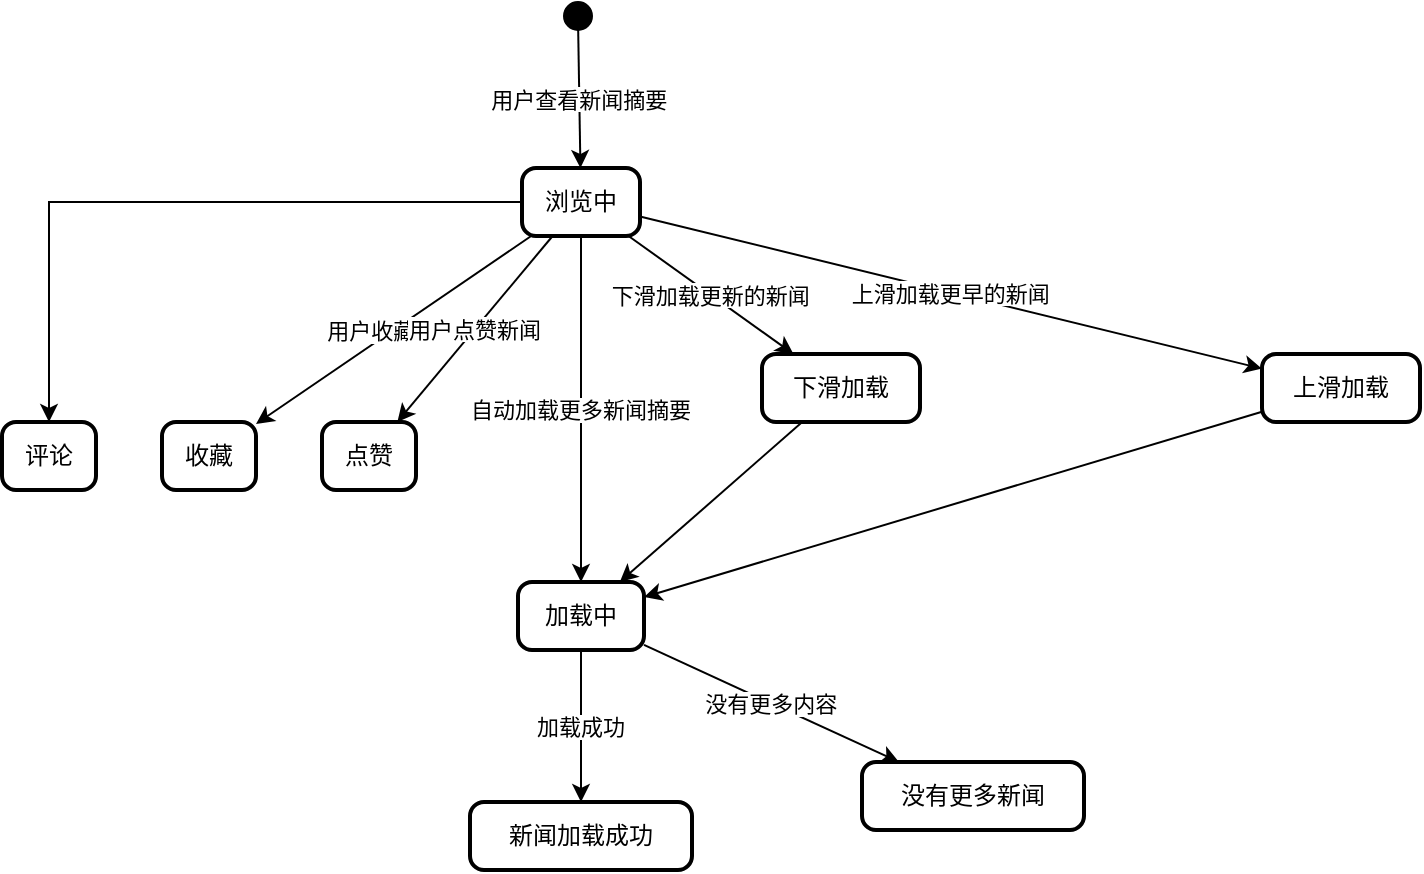 <mxfile version="24.7.12">
  <diagram name="第 1 页" id="Qx8_TehKtRcaW05LyedT">
    <mxGraphModel dx="1051" dy="862" grid="1" gridSize="10" guides="1" tooltips="1" connect="1" arrows="1" fold="1" page="1" pageScale="1" pageWidth="827" pageHeight="1169" math="0" shadow="0">
      <root>
        <mxCell id="0" />
        <mxCell id="1" parent="0" />
        <mxCell id="Hv6pYokV6v08FncZE2Oc-28" value="" style="ellipse;fillColor=strokeColor;" vertex="1" parent="1">
          <mxGeometry x="291" y="20" width="14" height="14" as="geometry" />
        </mxCell>
        <mxCell id="Hv6pYokV6v08FncZE2Oc-55" style="edgeStyle=orthogonalEdgeStyle;rounded=0;orthogonalLoop=1;jettySize=auto;html=1;entryDx=0;entryDy=0;" edge="1" parent="1" source="Hv6pYokV6v08FncZE2Oc-29" target="Hv6pYokV6v08FncZE2Oc-48">
          <mxGeometry relative="1" as="geometry" />
        </mxCell>
        <mxCell id="Hv6pYokV6v08FncZE2Oc-29" value="浏览中" style="rounded=1;absoluteArcSize=1;arcSize=14;whiteSpace=wrap;strokeWidth=2;" vertex="1" parent="1">
          <mxGeometry x="270" y="103" width="59" height="34" as="geometry" />
        </mxCell>
        <mxCell id="Hv6pYokV6v08FncZE2Oc-30" value="收藏" style="rounded=1;absoluteArcSize=1;arcSize=14;whiteSpace=wrap;strokeWidth=2;" vertex="1" parent="1">
          <mxGeometry x="90" y="230" width="47" height="34" as="geometry" />
        </mxCell>
        <mxCell id="Hv6pYokV6v08FncZE2Oc-31" value="点赞" style="rounded=1;absoluteArcSize=1;arcSize=14;whiteSpace=wrap;strokeWidth=2;" vertex="1" parent="1">
          <mxGeometry x="170" y="230" width="47" height="34" as="geometry" />
        </mxCell>
        <mxCell id="Hv6pYokV6v08FncZE2Oc-32" value="加载中" style="rounded=1;absoluteArcSize=1;arcSize=14;whiteSpace=wrap;strokeWidth=2;" vertex="1" parent="1">
          <mxGeometry x="268" y="310" width="63" height="34" as="geometry" />
        </mxCell>
        <mxCell id="Hv6pYokV6v08FncZE2Oc-33" value="新闻加载成功" style="rounded=1;absoluteArcSize=1;arcSize=14;whiteSpace=wrap;strokeWidth=2;" vertex="1" parent="1">
          <mxGeometry x="244" y="420" width="111" height="34" as="geometry" />
        </mxCell>
        <mxCell id="Hv6pYokV6v08FncZE2Oc-34" value="没有更多新闻" style="rounded=1;absoluteArcSize=1;arcSize=14;whiteSpace=wrap;strokeWidth=2;" vertex="1" parent="1">
          <mxGeometry x="440" y="400" width="111" height="34" as="geometry" />
        </mxCell>
        <mxCell id="Hv6pYokV6v08FncZE2Oc-35" value="上滑加载" style="rounded=1;absoluteArcSize=1;arcSize=14;whiteSpace=wrap;strokeWidth=2;" vertex="1" parent="1">
          <mxGeometry x="640" y="196" width="79" height="34" as="geometry" />
        </mxCell>
        <mxCell id="Hv6pYokV6v08FncZE2Oc-36" value="下滑加载" style="rounded=1;absoluteArcSize=1;arcSize=14;whiteSpace=wrap;strokeWidth=2;" vertex="1" parent="1">
          <mxGeometry x="390" y="196" width="79" height="34" as="geometry" />
        </mxCell>
        <mxCell id="Hv6pYokV6v08FncZE2Oc-37" value="用户查看新闻摘要" style="curved=1;startArrow=none;;rounded=0;" edge="1" parent="1" source="Hv6pYokV6v08FncZE2Oc-28" target="Hv6pYokV6v08FncZE2Oc-29">
          <mxGeometry relative="1" as="geometry" />
        </mxCell>
        <mxCell id="Hv6pYokV6v08FncZE2Oc-38" value="用户收藏新闻" style="curved=1;startArrow=none;;rounded=0;" edge="1" parent="1" source="Hv6pYokV6v08FncZE2Oc-29" target="Hv6pYokV6v08FncZE2Oc-30">
          <mxGeometry relative="1" as="geometry" />
        </mxCell>
        <mxCell id="Hv6pYokV6v08FncZE2Oc-39" value="用户点赞新闻" style="curved=1;startArrow=none;;rounded=0;" edge="1" parent="1" source="Hv6pYokV6v08FncZE2Oc-29" target="Hv6pYokV6v08FncZE2Oc-31">
          <mxGeometry relative="1" as="geometry" />
        </mxCell>
        <mxCell id="Hv6pYokV6v08FncZE2Oc-40" value="自动加载更多新闻摘要" style="curved=1;startArrow=none;;rounded=0;" edge="1" parent="1" source="Hv6pYokV6v08FncZE2Oc-29" target="Hv6pYokV6v08FncZE2Oc-32">
          <mxGeometry relative="1" as="geometry" />
        </mxCell>
        <mxCell id="Hv6pYokV6v08FncZE2Oc-41" value="加载成功" style="curved=1;startArrow=none;;rounded=0;" edge="1" parent="1" source="Hv6pYokV6v08FncZE2Oc-32" target="Hv6pYokV6v08FncZE2Oc-33">
          <mxGeometry relative="1" as="geometry" />
        </mxCell>
        <mxCell id="Hv6pYokV6v08FncZE2Oc-42" value="没有更多内容" style="curved=1;startArrow=none;;rounded=0;" edge="1" parent="1" source="Hv6pYokV6v08FncZE2Oc-32" target="Hv6pYokV6v08FncZE2Oc-34">
          <mxGeometry relative="1" as="geometry" />
        </mxCell>
        <mxCell id="Hv6pYokV6v08FncZE2Oc-43" value="上滑加载更早的新闻" style="curved=1;startArrow=none;;rounded=0;" edge="1" parent="1" source="Hv6pYokV6v08FncZE2Oc-29" target="Hv6pYokV6v08FncZE2Oc-35">
          <mxGeometry relative="1" as="geometry" />
        </mxCell>
        <mxCell id="Hv6pYokV6v08FncZE2Oc-44" value="" style="curved=1;startArrow=none;;rounded=0;" edge="1" parent="1" source="Hv6pYokV6v08FncZE2Oc-35" target="Hv6pYokV6v08FncZE2Oc-32">
          <mxGeometry relative="1" as="geometry" />
        </mxCell>
        <mxCell id="Hv6pYokV6v08FncZE2Oc-45" value="下滑加载更新的新闻" style="curved=1;startArrow=none;;rounded=0;" edge="1" parent="1" source="Hv6pYokV6v08FncZE2Oc-29" target="Hv6pYokV6v08FncZE2Oc-36">
          <mxGeometry relative="1" as="geometry" />
        </mxCell>
        <mxCell id="Hv6pYokV6v08FncZE2Oc-46" value="" style="curved=1;startArrow=none;;rounded=0;" edge="1" parent="1" source="Hv6pYokV6v08FncZE2Oc-36" target="Hv6pYokV6v08FncZE2Oc-32">
          <mxGeometry relative="1" as="geometry" />
        </mxCell>
        <mxCell id="Hv6pYokV6v08FncZE2Oc-48" value="评论" style="rounded=1;absoluteArcSize=1;arcSize=14;whiteSpace=wrap;strokeWidth=2;" vertex="1" parent="1">
          <mxGeometry x="10" y="230" width="47" height="34" as="geometry" />
        </mxCell>
      </root>
    </mxGraphModel>
  </diagram>
</mxfile>
